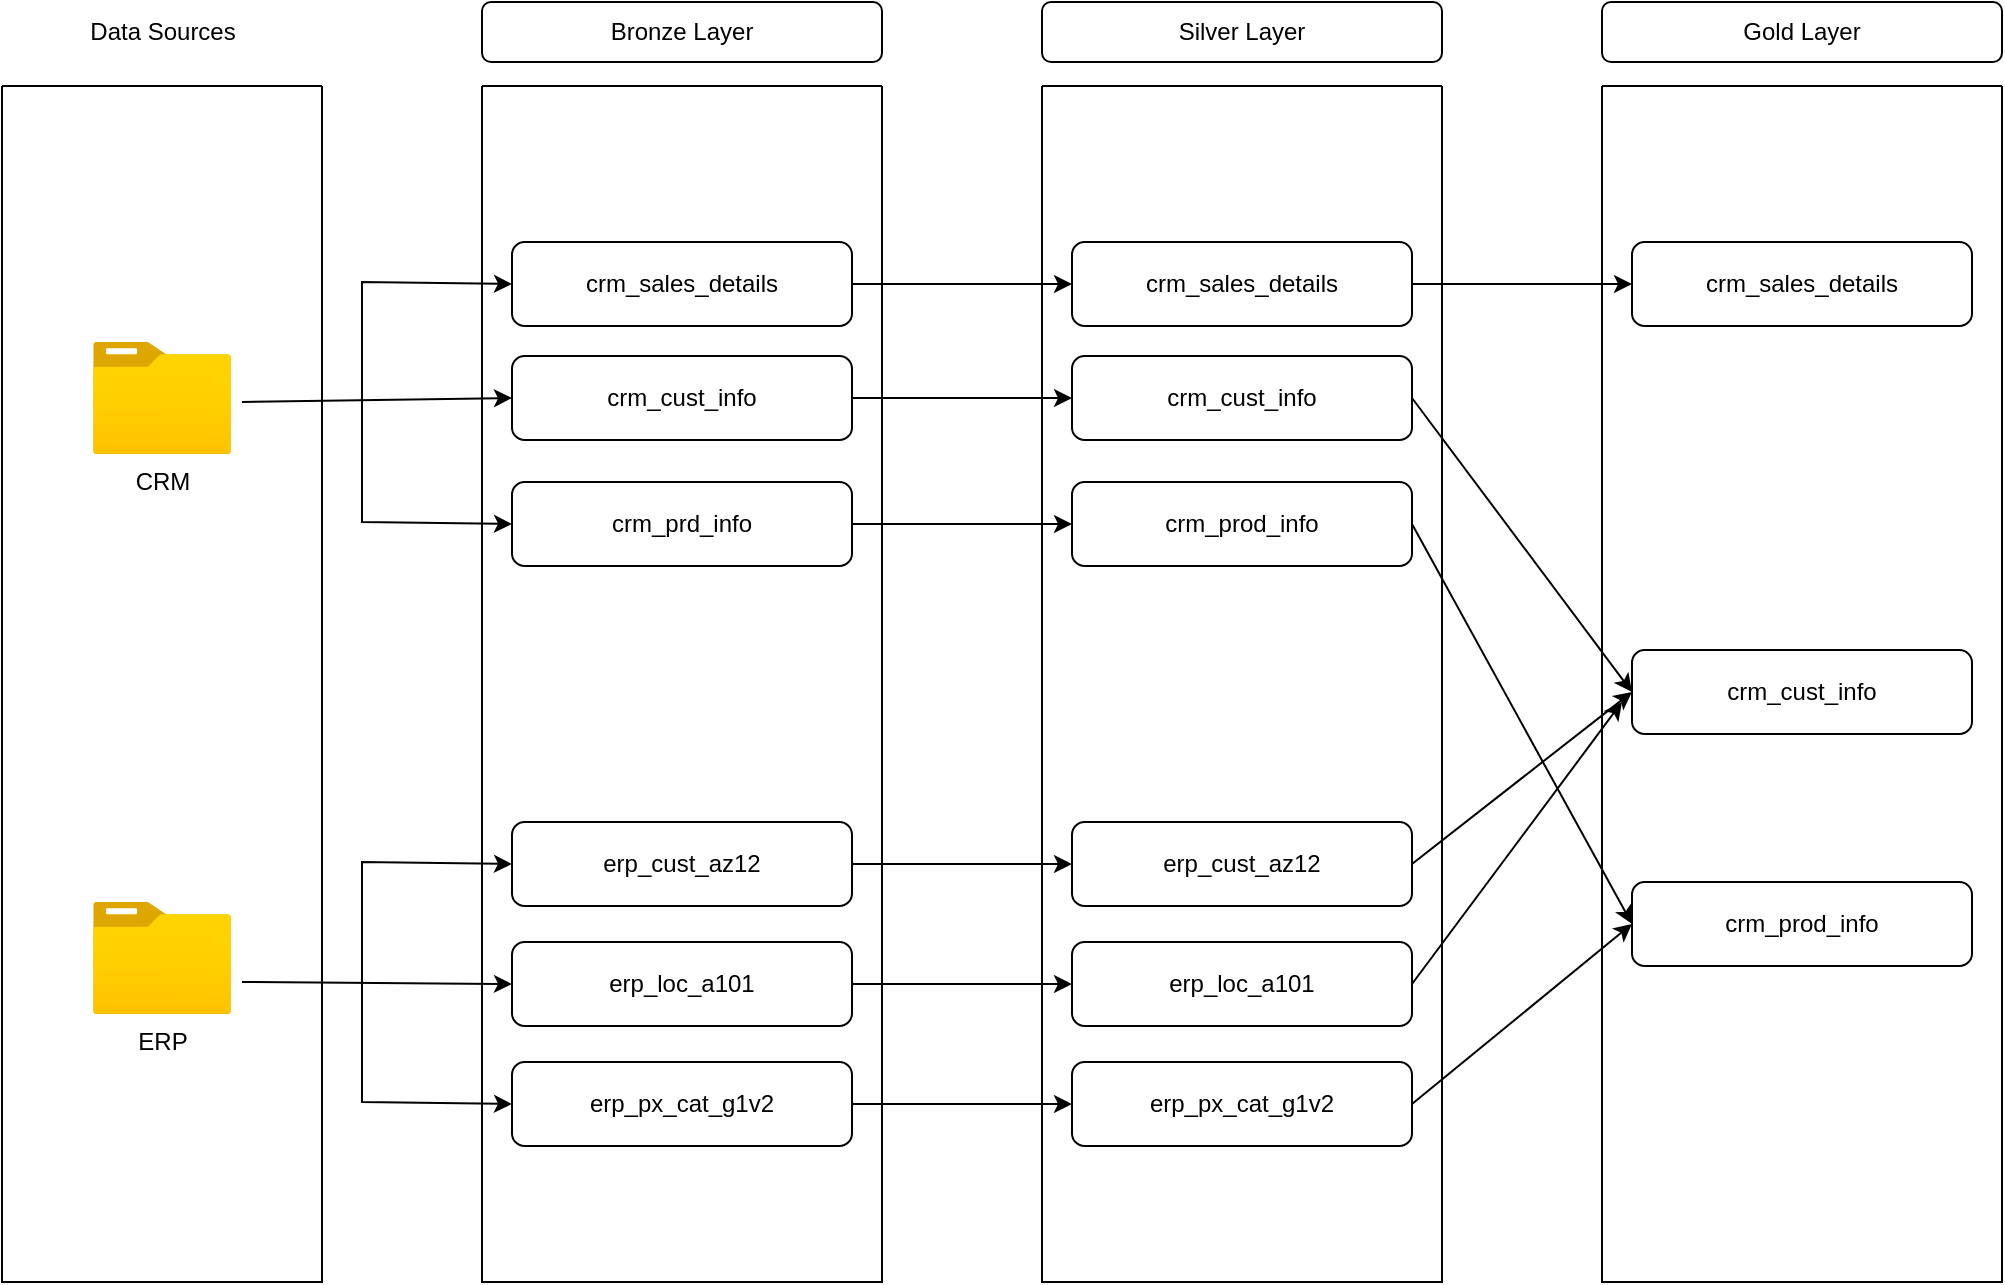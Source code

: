 <mxfile version="26.1.1">
  <diagram name="Page-1" id="sCh1pR8L4lkJz5qRek-o">
    <mxGraphModel dx="1250" dy="817" grid="1" gridSize="10" guides="1" tooltips="1" connect="1" arrows="1" fold="1" page="1" pageScale="1" pageWidth="1100" pageHeight="850" math="0" shadow="0">
      <root>
        <mxCell id="0" />
        <mxCell id="1" parent="0" />
        <mxCell id="HHSEadN-c8XD44LDuGr7-7" value="" style="swimlane;startSize=0;" vertex="1" parent="1">
          <mxGeometry x="40" y="122" width="160" height="598" as="geometry" />
        </mxCell>
        <mxCell id="HHSEadN-c8XD44LDuGr7-2" value="ERP" style="image;aspect=fixed;html=1;points=[];align=center;fontSize=12;image=img/lib/azure2/general/Folder_Blank.svg;" vertex="1" parent="HHSEadN-c8XD44LDuGr7-7">
          <mxGeometry x="45.5" y="408" width="69" height="56.0" as="geometry" />
        </mxCell>
        <mxCell id="HHSEadN-c8XD44LDuGr7-12" value="" style="endArrow=classic;html=1;rounded=0;entryX=0;entryY=0.5;entryDx=0;entryDy=0;" edge="1" parent="HHSEadN-c8XD44LDuGr7-7" target="HHSEadN-c8XD44LDuGr7-30">
          <mxGeometry width="50" height="50" relative="1" as="geometry">
            <mxPoint x="120" y="448" as="sourcePoint" />
            <mxPoint x="240" y="448" as="targetPoint" />
          </mxGeometry>
        </mxCell>
        <mxCell id="HHSEadN-c8XD44LDuGr7-14" value="" style="endArrow=classic;html=1;rounded=0;entryX=0;entryY=0.5;entryDx=0;entryDy=0;" edge="1" parent="HHSEadN-c8XD44LDuGr7-7" target="HHSEadN-c8XD44LDuGr7-29">
          <mxGeometry width="50" height="50" relative="1" as="geometry">
            <mxPoint x="180" y="448" as="sourcePoint" />
            <mxPoint x="240" y="388" as="targetPoint" />
            <Array as="points">
              <mxPoint x="180" y="388" />
            </Array>
          </mxGeometry>
        </mxCell>
        <mxCell id="HHSEadN-c8XD44LDuGr7-15" value="" style="endArrow=classic;html=1;rounded=0;entryX=0;entryY=0.5;entryDx=0;entryDy=0;" edge="1" parent="HHSEadN-c8XD44LDuGr7-7" target="HHSEadN-c8XD44LDuGr7-31">
          <mxGeometry width="50" height="50" relative="1" as="geometry">
            <mxPoint x="180" y="448" as="sourcePoint" />
            <mxPoint x="250" y="508" as="targetPoint" />
            <Array as="points">
              <mxPoint x="180" y="508" />
            </Array>
          </mxGeometry>
        </mxCell>
        <mxCell id="HHSEadN-c8XD44LDuGr7-1" value="CRM" style="image;aspect=fixed;html=1;points=[];align=center;fontSize=12;image=img/lib/azure2/general/Folder_Blank.svg;" vertex="1" parent="HHSEadN-c8XD44LDuGr7-7">
          <mxGeometry x="45.5" y="128" width="69" height="56.0" as="geometry" />
        </mxCell>
        <mxCell id="HHSEadN-c8XD44LDuGr7-11" value="" style="endArrow=classic;html=1;rounded=0;entryX=0;entryY=0.5;entryDx=0;entryDy=0;" edge="1" parent="HHSEadN-c8XD44LDuGr7-7" target="HHSEadN-c8XD44LDuGr7-27">
          <mxGeometry width="50" height="50" relative="1" as="geometry">
            <mxPoint x="120" y="158" as="sourcePoint" />
            <mxPoint x="200" y="158" as="targetPoint" />
          </mxGeometry>
        </mxCell>
        <mxCell id="HHSEadN-c8XD44LDuGr7-13" value="" style="endArrow=classic;html=1;rounded=0;entryX=0;entryY=0.5;entryDx=0;entryDy=0;" edge="1" parent="HHSEadN-c8XD44LDuGr7-7" target="HHSEadN-c8XD44LDuGr7-26">
          <mxGeometry width="50" height="50" relative="1" as="geometry">
            <mxPoint x="180" y="158" as="sourcePoint" />
            <mxPoint x="240" y="98" as="targetPoint" />
            <Array as="points">
              <mxPoint x="180" y="98" />
            </Array>
          </mxGeometry>
        </mxCell>
        <mxCell id="HHSEadN-c8XD44LDuGr7-17" value="" style="endArrow=classic;html=1;rounded=0;entryX=0;entryY=0.5;entryDx=0;entryDy=0;" edge="1" parent="HHSEadN-c8XD44LDuGr7-7" target="HHSEadN-c8XD44LDuGr7-28">
          <mxGeometry width="50" height="50" relative="1" as="geometry">
            <mxPoint x="180" y="158" as="sourcePoint" />
            <mxPoint x="240" y="218" as="targetPoint" />
            <Array as="points">
              <mxPoint x="180" y="218" />
            </Array>
          </mxGeometry>
        </mxCell>
        <mxCell id="HHSEadN-c8XD44LDuGr7-8" value="&lt;div&gt;Data Sources&lt;/div&gt;" style="text;html=1;align=center;verticalAlign=middle;resizable=0;points=[];autosize=1;strokeColor=none;fillColor=none;" vertex="1" parent="1">
          <mxGeometry x="70" y="80" width="100" height="30" as="geometry" />
        </mxCell>
        <mxCell id="HHSEadN-c8XD44LDuGr7-18" value="Bronze Layer" style="rounded=1;whiteSpace=wrap;html=1;" vertex="1" parent="1">
          <mxGeometry x="280" y="80" width="200" height="30" as="geometry" />
        </mxCell>
        <mxCell id="HHSEadN-c8XD44LDuGr7-19" value="Silver Layer" style="rounded=1;whiteSpace=wrap;html=1;" vertex="1" parent="1">
          <mxGeometry x="560" y="80" width="200" height="30" as="geometry" />
        </mxCell>
        <mxCell id="HHSEadN-c8XD44LDuGr7-20" value="Gold Layer" style="rounded=1;whiteSpace=wrap;html=1;" vertex="1" parent="1">
          <mxGeometry x="840" y="80" width="200" height="30" as="geometry" />
        </mxCell>
        <mxCell id="HHSEadN-c8XD44LDuGr7-21" value="" style="swimlane;startSize=0;" vertex="1" parent="1">
          <mxGeometry x="560" y="122" width="200" height="598" as="geometry" />
        </mxCell>
        <mxCell id="HHSEadN-c8XD44LDuGr7-32" value="crm_sales_details" style="rounded=1;whiteSpace=wrap;html=1;" vertex="1" parent="HHSEadN-c8XD44LDuGr7-21">
          <mxGeometry x="15" y="78" width="170" height="42" as="geometry" />
        </mxCell>
        <mxCell id="HHSEadN-c8XD44LDuGr7-33" value="crm_cust_info" style="rounded=1;whiteSpace=wrap;html=1;" vertex="1" parent="HHSEadN-c8XD44LDuGr7-21">
          <mxGeometry x="15" y="135" width="170" height="42" as="geometry" />
        </mxCell>
        <mxCell id="HHSEadN-c8XD44LDuGr7-34" value="crm_prod_info" style="rounded=1;whiteSpace=wrap;html=1;" vertex="1" parent="HHSEadN-c8XD44LDuGr7-21">
          <mxGeometry x="15" y="198" width="170" height="42" as="geometry" />
        </mxCell>
        <mxCell id="HHSEadN-c8XD44LDuGr7-35" value="erp_cust_az12" style="rounded=1;whiteSpace=wrap;html=1;" vertex="1" parent="HHSEadN-c8XD44LDuGr7-21">
          <mxGeometry x="15" y="368" width="170" height="42" as="geometry" />
        </mxCell>
        <mxCell id="HHSEadN-c8XD44LDuGr7-36" value="erp_loc_a101" style="rounded=1;whiteSpace=wrap;html=1;" vertex="1" parent="HHSEadN-c8XD44LDuGr7-21">
          <mxGeometry x="15" y="428" width="170" height="42" as="geometry" />
        </mxCell>
        <mxCell id="HHSEadN-c8XD44LDuGr7-37" value="erp_px_cat_g1v2" style="rounded=1;whiteSpace=wrap;html=1;" vertex="1" parent="HHSEadN-c8XD44LDuGr7-21">
          <mxGeometry x="15" y="488" width="170" height="42" as="geometry" />
        </mxCell>
        <mxCell id="HHSEadN-c8XD44LDuGr7-24" value="" style="swimlane;startSize=0;" vertex="1" parent="1">
          <mxGeometry x="280" y="122" width="200" height="598" as="geometry" />
        </mxCell>
        <mxCell id="HHSEadN-c8XD44LDuGr7-26" value="crm_sales_details" style="rounded=1;whiteSpace=wrap;html=1;" vertex="1" parent="HHSEadN-c8XD44LDuGr7-24">
          <mxGeometry x="15" y="78" width="170" height="42" as="geometry" />
        </mxCell>
        <mxCell id="HHSEadN-c8XD44LDuGr7-27" value="crm_cust_info" style="rounded=1;whiteSpace=wrap;html=1;" vertex="1" parent="HHSEadN-c8XD44LDuGr7-24">
          <mxGeometry x="15" y="135" width="170" height="42" as="geometry" />
        </mxCell>
        <mxCell id="HHSEadN-c8XD44LDuGr7-28" value="crm_prd_info" style="rounded=1;whiteSpace=wrap;html=1;" vertex="1" parent="HHSEadN-c8XD44LDuGr7-24">
          <mxGeometry x="15" y="198" width="170" height="42" as="geometry" />
        </mxCell>
        <mxCell id="HHSEadN-c8XD44LDuGr7-29" value="erp_cust_az12" style="rounded=1;whiteSpace=wrap;html=1;" vertex="1" parent="HHSEadN-c8XD44LDuGr7-24">
          <mxGeometry x="15" y="368" width="170" height="42" as="geometry" />
        </mxCell>
        <mxCell id="HHSEadN-c8XD44LDuGr7-30" value="erp_loc_a101" style="rounded=1;whiteSpace=wrap;html=1;" vertex="1" parent="HHSEadN-c8XD44LDuGr7-24">
          <mxGeometry x="15" y="428" width="170" height="42" as="geometry" />
        </mxCell>
        <mxCell id="HHSEadN-c8XD44LDuGr7-31" value="erp_px_cat_g1v2" style="rounded=1;whiteSpace=wrap;html=1;" vertex="1" parent="HHSEadN-c8XD44LDuGr7-24">
          <mxGeometry x="15" y="488" width="170" height="42" as="geometry" />
        </mxCell>
        <mxCell id="HHSEadN-c8XD44LDuGr7-25" value="" style="swimlane;startSize=0;" vertex="1" parent="1">
          <mxGeometry x="840" y="122" width="200" height="598" as="geometry" />
        </mxCell>
        <mxCell id="HHSEadN-c8XD44LDuGr7-44" value="crm_sales_details" style="rounded=1;whiteSpace=wrap;html=1;" vertex="1" parent="HHSEadN-c8XD44LDuGr7-25">
          <mxGeometry x="15" y="78" width="170" height="42" as="geometry" />
        </mxCell>
        <mxCell id="HHSEadN-c8XD44LDuGr7-45" value="crm_cust_info" style="rounded=1;whiteSpace=wrap;html=1;" vertex="1" parent="HHSEadN-c8XD44LDuGr7-25">
          <mxGeometry x="15" y="282" width="170" height="42" as="geometry" />
        </mxCell>
        <mxCell id="HHSEadN-c8XD44LDuGr7-46" value="crm_prod_info" style="rounded=1;whiteSpace=wrap;html=1;" vertex="1" parent="HHSEadN-c8XD44LDuGr7-25">
          <mxGeometry x="15" y="398" width="170" height="42" as="geometry" />
        </mxCell>
        <mxCell id="HHSEadN-c8XD44LDuGr7-38" value="" style="endArrow=classic;html=1;rounded=0;entryX=0;entryY=0.5;entryDx=0;entryDy=0;exitX=1;exitY=0.5;exitDx=0;exitDy=0;" edge="1" parent="1" source="HHSEadN-c8XD44LDuGr7-27" target="HHSEadN-c8XD44LDuGr7-33">
          <mxGeometry width="50" height="50" relative="1" as="geometry">
            <mxPoint x="480" y="279" as="sourcePoint" />
            <mxPoint x="615" y="277" as="targetPoint" />
          </mxGeometry>
        </mxCell>
        <mxCell id="HHSEadN-c8XD44LDuGr7-39" value="" style="endArrow=classic;html=1;rounded=0;exitX=1;exitY=0.5;exitDx=0;exitDy=0;entryX=0;entryY=0.5;entryDx=0;entryDy=0;" edge="1" parent="1" source="HHSEadN-c8XD44LDuGr7-26" target="HHSEadN-c8XD44LDuGr7-32">
          <mxGeometry width="50" height="50" relative="1" as="geometry">
            <mxPoint x="470" y="220" as="sourcePoint" />
            <mxPoint x="530" y="200" as="targetPoint" />
          </mxGeometry>
        </mxCell>
        <mxCell id="HHSEadN-c8XD44LDuGr7-40" value="" style="endArrow=classic;html=1;rounded=0;exitX=1;exitY=0.5;exitDx=0;exitDy=0;entryX=0;entryY=0.5;entryDx=0;entryDy=0;" edge="1" parent="1" source="HHSEadN-c8XD44LDuGr7-28" target="HHSEadN-c8XD44LDuGr7-34">
          <mxGeometry width="50" height="50" relative="1" as="geometry">
            <mxPoint x="460" y="380" as="sourcePoint" />
            <mxPoint x="570" y="380" as="targetPoint" />
          </mxGeometry>
        </mxCell>
        <mxCell id="HHSEadN-c8XD44LDuGr7-41" value="" style="endArrow=classic;html=1;rounded=0;exitX=1;exitY=0.5;exitDx=0;exitDy=0;entryX=0;entryY=0.5;entryDx=0;entryDy=0;" edge="1" parent="1" source="HHSEadN-c8XD44LDuGr7-29" target="HHSEadN-c8XD44LDuGr7-35">
          <mxGeometry width="50" height="50" relative="1" as="geometry">
            <mxPoint x="470" y="460" as="sourcePoint" />
            <mxPoint x="580" y="460" as="targetPoint" />
          </mxGeometry>
        </mxCell>
        <mxCell id="HHSEadN-c8XD44LDuGr7-42" value="" style="endArrow=classic;html=1;rounded=0;exitX=1;exitY=0.5;exitDx=0;exitDy=0;entryX=0;entryY=0.5;entryDx=0;entryDy=0;" edge="1" parent="1" source="HHSEadN-c8XD44LDuGr7-30" target="HHSEadN-c8XD44LDuGr7-36">
          <mxGeometry width="50" height="50" relative="1" as="geometry">
            <mxPoint x="475" y="570" as="sourcePoint" />
            <mxPoint x="585" y="570" as="targetPoint" />
          </mxGeometry>
        </mxCell>
        <mxCell id="HHSEadN-c8XD44LDuGr7-43" value="" style="endArrow=classic;html=1;rounded=0;exitX=1;exitY=0.5;exitDx=0;exitDy=0;entryX=0;entryY=0.5;entryDx=0;entryDy=0;" edge="1" parent="1" source="HHSEadN-c8XD44LDuGr7-31" target="HHSEadN-c8XD44LDuGr7-37">
          <mxGeometry width="50" height="50" relative="1" as="geometry">
            <mxPoint x="475" y="600" as="sourcePoint" />
            <mxPoint x="585" y="600" as="targetPoint" />
          </mxGeometry>
        </mxCell>
        <mxCell id="HHSEadN-c8XD44LDuGr7-47" value="" style="endArrow=classic;html=1;rounded=0;exitX=1;exitY=0.5;exitDx=0;exitDy=0;entryX=0;entryY=0.5;entryDx=0;entryDy=0;" edge="1" parent="1" source="HHSEadN-c8XD44LDuGr7-32" target="HHSEadN-c8XD44LDuGr7-44">
          <mxGeometry width="50" height="50" relative="1" as="geometry">
            <mxPoint x="770" y="220" as="sourcePoint" />
            <mxPoint x="800" y="200" as="targetPoint" />
          </mxGeometry>
        </mxCell>
        <mxCell id="HHSEadN-c8XD44LDuGr7-48" value="" style="endArrow=classic;html=1;rounded=0;entryX=0;entryY=0.5;entryDx=0;entryDy=0;exitX=1;exitY=0.5;exitDx=0;exitDy=0;" edge="1" parent="1" source="HHSEadN-c8XD44LDuGr7-33" target="HHSEadN-c8XD44LDuGr7-45">
          <mxGeometry width="50" height="50" relative="1" as="geometry">
            <mxPoint x="790" y="290" as="sourcePoint" />
            <mxPoint x="900" y="290" as="targetPoint" />
          </mxGeometry>
        </mxCell>
        <mxCell id="HHSEadN-c8XD44LDuGr7-49" value="" style="endArrow=classic;html=1;rounded=0;entryX=0;entryY=0.5;entryDx=0;entryDy=0;exitX=1;exitY=0.5;exitDx=0;exitDy=0;" edge="1" parent="1" source="HHSEadN-c8XD44LDuGr7-34" target="HHSEadN-c8XD44LDuGr7-46">
          <mxGeometry width="50" height="50" relative="1" as="geometry">
            <mxPoint x="790" y="340" as="sourcePoint" />
            <mxPoint x="900" y="340" as="targetPoint" />
          </mxGeometry>
        </mxCell>
        <mxCell id="HHSEadN-c8XD44LDuGr7-50" value="" style="endArrow=classic;html=1;rounded=0;entryX=0;entryY=0.5;entryDx=0;entryDy=0;exitX=1;exitY=0.5;exitDx=0;exitDy=0;" edge="1" parent="1" source="HHSEadN-c8XD44LDuGr7-35" target="HHSEadN-c8XD44LDuGr7-45">
          <mxGeometry width="50" height="50" relative="1" as="geometry">
            <mxPoint x="870" y="470" as="sourcePoint" />
            <mxPoint x="980" y="470" as="targetPoint" />
          </mxGeometry>
        </mxCell>
        <mxCell id="HHSEadN-c8XD44LDuGr7-51" value="" style="endArrow=classic;html=1;rounded=0;exitX=1;exitY=0.5;exitDx=0;exitDy=0;" edge="1" parent="1" source="HHSEadN-c8XD44LDuGr7-36">
          <mxGeometry width="50" height="50" relative="1" as="geometry">
            <mxPoint x="790" y="590" as="sourcePoint" />
            <mxPoint x="850" y="430" as="targetPoint" />
          </mxGeometry>
        </mxCell>
        <mxCell id="HHSEadN-c8XD44LDuGr7-52" value="" style="endArrow=classic;html=1;rounded=0;entryX=0;entryY=0.5;entryDx=0;entryDy=0;exitX=1;exitY=0.5;exitDx=0;exitDy=0;" edge="1" parent="1" source="HHSEadN-c8XD44LDuGr7-37" target="HHSEadN-c8XD44LDuGr7-46">
          <mxGeometry width="50" height="50" relative="1" as="geometry">
            <mxPoint x="790" y="640" as="sourcePoint" />
            <mxPoint x="900" y="640" as="targetPoint" />
          </mxGeometry>
        </mxCell>
      </root>
    </mxGraphModel>
  </diagram>
</mxfile>
